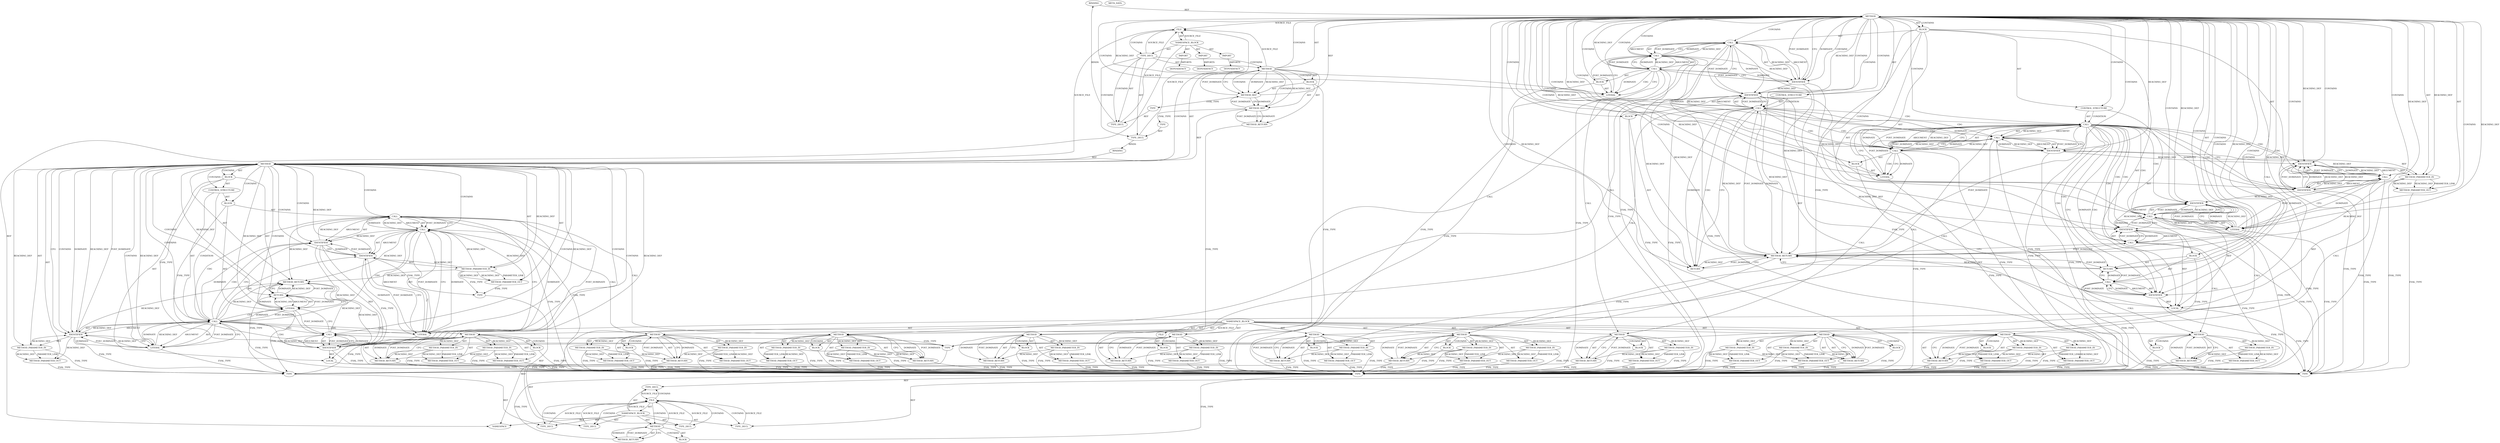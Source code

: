 digraph {
  "21474836480" [label="BINDING" METHOD_FULL_NAME="test" NAME="test" SIGNATURE="void(char*)"];
  "21474836481" [label="BINDING" METHOD_FULL_NAME="main" NAME="main" SIGNATURE="int(int,char**)"];
  "25769803776" [label="BLOCK" ARGUMENT_INDEX="-1" CODE="{
	char *buf;

	buf = malloc(MAXSIZE);
	if(!buf)
		return;
	if(strlen(str) >= MAXSIZE) {
		free(buf);
		return;					/* FIX */
	}
	strcpy(buf, str);
	printf(\"result: %s\\n\", buf);
	free(buf);
}" COLUMN_NUMBER="1" LINE_NUMBER="35" ORDER="2" TYPE_FULL_NAME="void"];
  "25769803777" [label="BLOCK" ARGUMENT_INDEX="1" CODE="<empty>" COLUMN_NUMBER="15" LINE_NUMBER="38" ORDER="1" TYPE_FULL_NAME="ANY"];
  "25769803778" [label="BLOCK" ARGUMENT_INDEX="-1" CODE="<empty>" COLUMN_NUMBER="3" LINE_NUMBER="40" ORDER="2" TYPE_FULL_NAME="ANY"];
  "25769803779" [label="BLOCK" ARGUMENT_INDEX="1" CODE="<empty>" COLUMN_NUMBER="20" LINE_NUMBER="41" ORDER="1" TYPE_FULL_NAME="ANY"];
  "25769803780" [label="BLOCK" ARGUMENT_INDEX="-1" CODE="{
		free(buf);
		return;					/* FIX */
	}" COLUMN_NUMBER="29" LINE_NUMBER="41" ORDER="2" TYPE_FULL_NAME="void"];
  "25769803781" [label="BLOCK" ARGUMENT_INDEX="-1" CODE="{
	char *userstr;

	if(argc > 1) {
		userstr = argv[1];
		test(userstr);
	}
	return 0;
}" COLUMN_NUMBER="1" LINE_NUMBER="52" ORDER="3" TYPE_FULL_NAME="void"];
  "25769803782" [label="BLOCK" ARGUMENT_INDEX="-1" CODE="{
		userstr = argv[1];
		test(userstr);
	}" COLUMN_NUMBER="15" LINE_NUMBER="55" ORDER="2" TYPE_FULL_NAME="void"];
  "25769803783" [label="BLOCK" ARGUMENT_INDEX="-1" CODE="<empty>" COLUMN_NUMBER="1" LINE_NUMBER="1" ORDER="1" TYPE_FULL_NAME="ANY"];
  "25769803784" [label="BLOCK" ARGUMENT_INDEX="-1" CODE="<empty>" ORDER="1" TYPE_FULL_NAME="ANY"];
  "25769803785" [label="BLOCK" ARGUMENT_INDEX="1" CODE="<empty>" ORDER="1" TYPE_FULL_NAME="ANY"];
  "25769803786" [label="BLOCK" ARGUMENT_INDEX="1" CODE="<empty>" ORDER="1" TYPE_FULL_NAME="ANY"];
  "25769803787" [label="BLOCK" ARGUMENT_INDEX="1" CODE="<empty>" ORDER="1" TYPE_FULL_NAME="ANY"];
  "25769803788" [label="BLOCK" ARGUMENT_INDEX="1" CODE="<empty>" ORDER="1" TYPE_FULL_NAME="ANY"];
  "25769803789" [label="BLOCK" ARGUMENT_INDEX="1" CODE="<empty>" ORDER="1" TYPE_FULL_NAME="ANY"];
  "25769803790" [label="BLOCK" ARGUMENT_INDEX="1" CODE="<empty>" ORDER="1" TYPE_FULL_NAME="ANY"];
  "25769803791" [label="BLOCK" ARGUMENT_INDEX="1" CODE="<empty>" ORDER="1" TYPE_FULL_NAME="ANY"];
  "25769803792" [label="BLOCK" ARGUMENT_INDEX="1" CODE="<empty>" ORDER="1" TYPE_FULL_NAME="ANY"];
  "25769803793" [label="BLOCK" ARGUMENT_INDEX="1" CODE="<empty>" ORDER="1" TYPE_FULL_NAME="ANY"];
  "25769803794" [label="BLOCK" ARGUMENT_INDEX="1" CODE="<empty>" ORDER="1" TYPE_FULL_NAME="ANY"];
  "25769803795" [label="BLOCK" ARGUMENT_INDEX="1" CODE="<empty>" ORDER="1" TYPE_FULL_NAME="ANY"];
  "30064771072" [label="CALL" ARGUMENT_INDEX="-1" CODE="buf = malloc(MAXSIZE)" COLUMN_NUMBER="2" DISPATCH_TYPE="STATIC_DISPATCH" LINE_NUMBER="38" METHOD_FULL_NAME="<operator>.assignment" NAME="<operator>.assignment" ORDER="2" SIGNATURE="" TYPE_FULL_NAME="ANY"];
  "30064771073" [label="CALL" ARGUMENT_INDEX="2" CODE="malloc(MAXSIZE)" COLUMN_NUMBER="8" DISPATCH_TYPE="STATIC_DISPATCH" LINE_NUMBER="38" METHOD_FULL_NAME="malloc" NAME="malloc" ORDER="2" SIGNATURE="" TYPE_FULL_NAME="ANY"];
  "30064771074" [label="CALL" ARGUMENT_INDEX="1" CODE="MAXSIZE" COLUMN_NUMBER="15" DISPATCH_TYPE="INLINED" LINE_NUMBER="38" METHOD_FULL_NAME="scpy7-good.c:32:32:MAXSIZE:0" NAME="MAXSIZE" ORDER="1" SIGNATURE="" TYPE_FULL_NAME="int"];
  "30064771075" [label="CALL" ARGUMENT_INDEX="-1" CODE="!buf" COLUMN_NUMBER="5" DISPATCH_TYPE="STATIC_DISPATCH" LINE_NUMBER="39" METHOD_FULL_NAME="<operator>.logicalNot" NAME="<operator>.logicalNot" ORDER="1" SIGNATURE="" TYPE_FULL_NAME="ANY"];
  "30064771076" [label="CALL" ARGUMENT_INDEX="-1" CODE="strlen(str) >= MAXSIZE" COLUMN_NUMBER="5" DISPATCH_TYPE="STATIC_DISPATCH" LINE_NUMBER="41" METHOD_FULL_NAME="<operator>.greaterEqualsThan" NAME="<operator>.greaterEqualsThan" ORDER="1" SIGNATURE="" TYPE_FULL_NAME="ANY"];
  "30064771077" [label="CALL" ARGUMENT_INDEX="1" CODE="strlen(str)" COLUMN_NUMBER="5" DISPATCH_TYPE="STATIC_DISPATCH" LINE_NUMBER="41" METHOD_FULL_NAME="strlen" NAME="strlen" ORDER="1" SIGNATURE="" TYPE_FULL_NAME="ANY"];
  "30064771078" [label="CALL" ARGUMENT_INDEX="2" CODE="MAXSIZE" COLUMN_NUMBER="20" DISPATCH_TYPE="INLINED" LINE_NUMBER="41" METHOD_FULL_NAME="scpy7-good.c:32:32:MAXSIZE:0" NAME="MAXSIZE" ORDER="2" SIGNATURE="" TYPE_FULL_NAME="int"];
  "30064771079" [label="CALL" ARGUMENT_INDEX="-1" CODE="free(buf)" COLUMN_NUMBER="3" DISPATCH_TYPE="STATIC_DISPATCH" LINE_NUMBER="42" METHOD_FULL_NAME="free" NAME="free" ORDER="1" SIGNATURE="" TYPE_FULL_NAME="ANY"];
  "30064771080" [label="CALL" ARGUMENT_INDEX="-1" CODE="strcpy(buf, str)" COLUMN_NUMBER="2" DISPATCH_TYPE="STATIC_DISPATCH" LINE_NUMBER="45" METHOD_FULL_NAME="strcpy" NAME="strcpy" ORDER="5" SIGNATURE="" TYPE_FULL_NAME="ANY"];
  "30064771081" [label="CALL" ARGUMENT_INDEX="-1" CODE="printf(\"result: %s\\n\", buf)" COLUMN_NUMBER="2" DISPATCH_TYPE="STATIC_DISPATCH" LINE_NUMBER="46" METHOD_FULL_NAME="printf" NAME="printf" ORDER="6" SIGNATURE="" TYPE_FULL_NAME="ANY"];
  "30064771082" [label="CALL" ARGUMENT_INDEX="-1" CODE="free(buf)" COLUMN_NUMBER="2" DISPATCH_TYPE="STATIC_DISPATCH" LINE_NUMBER="47" METHOD_FULL_NAME="free" NAME="free" ORDER="7" SIGNATURE="" TYPE_FULL_NAME="ANY"];
  "30064771083" [label="CALL" ARGUMENT_INDEX="-1" CODE="argc > 1" COLUMN_NUMBER="5" DISPATCH_TYPE="STATIC_DISPATCH" LINE_NUMBER="55" METHOD_FULL_NAME="<operator>.greaterThan" NAME="<operator>.greaterThan" ORDER="1" SIGNATURE="" TYPE_FULL_NAME="ANY"];
  "30064771084" [label="CALL" ARGUMENT_INDEX="-1" CODE="userstr = argv[1]" COLUMN_NUMBER="3" DISPATCH_TYPE="STATIC_DISPATCH" LINE_NUMBER="56" METHOD_FULL_NAME="<operator>.assignment" NAME="<operator>.assignment" ORDER="1" SIGNATURE="" TYPE_FULL_NAME="ANY"];
  "30064771085" [label="CALL" ARGUMENT_INDEX="2" CODE="argv[1]" COLUMN_NUMBER="13" DISPATCH_TYPE="STATIC_DISPATCH" LINE_NUMBER="56" METHOD_FULL_NAME="<operator>.indirectIndexAccess" NAME="<operator>.indirectIndexAccess" ORDER="2" SIGNATURE="" TYPE_FULL_NAME="ANY"];
  "30064771086" [label="CALL" ARGUMENT_INDEX="-1" CODE="test(userstr)" COLUMN_NUMBER="3" DISPATCH_TYPE="STATIC_DISPATCH" LINE_NUMBER="57" METHOD_FULL_NAME="test" NAME="test" ORDER="2" SIGNATURE="" TYPE_FULL_NAME="void"];
  "47244640256" [label="CONTROL_STRUCTURE" ARGUMENT_INDEX="1" CODE="if(!buf)
		return;" COLUMN_NUMBER="2" CONTROL_STRUCTURE_TYPE="IF" LINE_NUMBER="39" ORDER="3" PARSER_TYPE_NAME="CASTIfStatement"];
  "47244640257" [label="CONTROL_STRUCTURE" ARGUMENT_INDEX="1" CODE="if(strlen(str) >= MAXSIZE) {
		free(buf);
		return;					/* FIX */
	}" COLUMN_NUMBER="2" CONTROL_STRUCTURE_TYPE="IF" LINE_NUMBER="41" ORDER="4" PARSER_TYPE_NAME="CASTIfStatement"];
  "47244640258" [label="CONTROL_STRUCTURE" ARGUMENT_INDEX="1" CODE="if(argc > 1) {
		userstr = argv[1];
		test(userstr);
	}" COLUMN_NUMBER="2" CONTROL_STRUCTURE_TYPE="IF" LINE_NUMBER="55" ORDER="2" PARSER_TYPE_NAME="CASTIfStatement"];
  "51539607552" [label="DEPENDENCY" DEPENDENCY_GROUP_ID="stdio.h" NAME="stdio.h" VERSION="include"];
  "51539607553" [label="DEPENDENCY" DEPENDENCY_GROUP_ID="stdlib.h" NAME="stdlib.h" VERSION="include"];
  "51539607554" [label="DEPENDENCY" DEPENDENCY_GROUP_ID="string.h" NAME="string.h" VERSION="include"];
  "60129542144" [label="FILE" CODE="<empty>" CONTENT="<empty>" NAME="scpy7-good.c" ORDER="0"];
  "60129542145" [label="FILE" CODE="<empty>" CONTENT="<empty>" NAME="<includes>" ORDER="1"];
  "60129542146" [label="FILE" CODE="<empty>" CONTENT="<empty>" NAME="<unknown>" ORDER="0"];
  "68719476736" [label="IDENTIFIER" ARGUMENT_INDEX="1" CODE="buf" COLUMN_NUMBER="2" LINE_NUMBER="38" NAME="buf" ORDER="1" TYPE_FULL_NAME="char*"];
  "68719476737" [label="IDENTIFIER" ARGUMENT_INDEX="1" CODE="buf" COLUMN_NUMBER="6" LINE_NUMBER="39" NAME="buf" ORDER="1" TYPE_FULL_NAME="char*"];
  "68719476738" [label="IDENTIFIER" ARGUMENT_INDEX="1" CODE="str" COLUMN_NUMBER="12" LINE_NUMBER="41" NAME="str" ORDER="1" TYPE_FULL_NAME="char*"];
  "68719476739" [label="IDENTIFIER" ARGUMENT_INDEX="1" CODE="buf" COLUMN_NUMBER="8" LINE_NUMBER="42" NAME="buf" ORDER="1" TYPE_FULL_NAME="char*"];
  "68719476740" [label="IDENTIFIER" ARGUMENT_INDEX="1" CODE="buf" COLUMN_NUMBER="9" LINE_NUMBER="45" NAME="buf" ORDER="1" TYPE_FULL_NAME="char*"];
  "68719476741" [label="IDENTIFIER" ARGUMENT_INDEX="2" CODE="str" COLUMN_NUMBER="14" LINE_NUMBER="45" NAME="str" ORDER="2" TYPE_FULL_NAME="char*"];
  "68719476742" [label="IDENTIFIER" ARGUMENT_INDEX="2" CODE="buf" COLUMN_NUMBER="25" LINE_NUMBER="46" NAME="buf" ORDER="2" TYPE_FULL_NAME="char*"];
  "68719476743" [label="IDENTIFIER" ARGUMENT_INDEX="1" CODE="buf" COLUMN_NUMBER="7" LINE_NUMBER="47" NAME="buf" ORDER="1" TYPE_FULL_NAME="char*"];
  "68719476744" [label="IDENTIFIER" ARGUMENT_INDEX="1" CODE="argc" COLUMN_NUMBER="5" LINE_NUMBER="55" NAME="argc" ORDER="1" TYPE_FULL_NAME="int"];
  "68719476745" [label="IDENTIFIER" ARGUMENT_INDEX="1" CODE="userstr" COLUMN_NUMBER="3" LINE_NUMBER="56" NAME="userstr" ORDER="1" TYPE_FULL_NAME="char*"];
  "68719476746" [label="IDENTIFIER" ARGUMENT_INDEX="1" CODE="argv" COLUMN_NUMBER="13" LINE_NUMBER="56" NAME="argv" ORDER="1" TYPE_FULL_NAME="char**"];
  "68719476747" [label="IDENTIFIER" ARGUMENT_INDEX="1" CODE="userstr" COLUMN_NUMBER="8" LINE_NUMBER="57" NAME="userstr" ORDER="1" TYPE_FULL_NAME="char*"];
  "73014444032" [label="IMPORT" CODE="#include <stdio.h>" COLUMN_NUMBER="1" IMPORTED_AS="stdio.h" IMPORTED_ENTITY="stdio.h" LINE_NUMBER="28" ORDER="1"];
  "73014444033" [label="IMPORT" CODE="#include <stdlib.h>" COLUMN_NUMBER="1" IMPORTED_AS="stdlib.h" IMPORTED_ENTITY="stdlib.h" LINE_NUMBER="29" ORDER="2"];
  "73014444034" [label="IMPORT" CODE="#include <string.h>" COLUMN_NUMBER="1" IMPORTED_AS="string.h" IMPORTED_ENTITY="string.h" LINE_NUMBER="30" ORDER="3"];
  "90194313216" [label="LITERAL" ARGUMENT_INDEX="1" CODE="40" COLUMN_NUMBER="15" LINE_NUMBER="38" ORDER="1" TYPE_FULL_NAME="int"];
  "90194313217" [label="LITERAL" ARGUMENT_INDEX="1" CODE="40" COLUMN_NUMBER="20" LINE_NUMBER="41" ORDER="1" TYPE_FULL_NAME="int"];
  "90194313218" [label="LITERAL" ARGUMENT_INDEX="1" CODE="\"result: %s\\n\"" COLUMN_NUMBER="9" LINE_NUMBER="46" ORDER="1" TYPE_FULL_NAME="char*"];
  "90194313219" [label="LITERAL" ARGUMENT_INDEX="2" CODE="1" COLUMN_NUMBER="12" LINE_NUMBER="55" ORDER="2" TYPE_FULL_NAME="int"];
  "90194313220" [label="LITERAL" ARGUMENT_INDEX="2" CODE="1" COLUMN_NUMBER="18" LINE_NUMBER="56" ORDER="2" TYPE_FULL_NAME="int"];
  "90194313221" [label="LITERAL" ARGUMENT_INDEX="-1" CODE="0" COLUMN_NUMBER="9" LINE_NUMBER="59" ORDER="1" TYPE_FULL_NAME="int"];
  "94489280512" [label="LOCAL" CODE="char *buf" COLUMN_NUMBER="7" GENERIC_SIGNATURE="<empty>" LINE_NUMBER="36" NAME="buf" ORDER="1" TYPE_FULL_NAME="char*"];
  "94489280513" [label="LOCAL" CODE="char *userstr" COLUMN_NUMBER="7" GENERIC_SIGNATURE="<empty>" LINE_NUMBER="53" NAME="userstr" ORDER="1" TYPE_FULL_NAME="char*"];
  "107374182400" [label="META_DATA" LANGUAGE="NEWC" OVERLAYS="base;controlflow;typerel;callgraph;dataflowOss" ROOT="/tmp/tmp.nFt2yQKObD" VERSION="0.1"];
  "111669149696" [label="METHOD" AST_PARENT_FULL_NAME="scpy7-good.c:<global>" AST_PARENT_TYPE="TYPE_DECL" CODE="void
test(char *str)
{
	char *buf;

	buf = malloc(MAXSIZE);
	if(!buf)
		return;
	if(strlen(str) >= MAXSIZE) {
		free(buf);
		return;					/* FIX */
	}
	strcpy(buf, str);
	printf(\"result: %s\\n\", buf);
	free(buf);
}" COLUMN_NUMBER="1" COLUMN_NUMBER_END="14" FILENAME="scpy7-good.c" FULL_NAME="test" GENERIC_SIGNATURE="<empty>" IS_EXTERNAL="false" LINE_NUMBER="33" LINE_NUMBER_END="48" NAME="test" ORDER="1" SIGNATURE="void(char*)"];
  "111669149697" [label="METHOD" AST_PARENT_FULL_NAME="scpy7-good.c:<global>" AST_PARENT_TYPE="TYPE_DECL" CODE="<global>" COLUMN_NUMBER="1" COLUMN_NUMBER_END="14" FILENAME="scpy7-good.c" FULL_NAME="scpy7-good.c:<global>" GENERIC_SIGNATURE="<empty>" IS_EXTERNAL="false" LINE_NUMBER="1" LINE_NUMBER_END="60" NAME="<global>" ORDER="1" SIGNATURE=""];
  "111669149698" [label="METHOD" AST_PARENT_FULL_NAME="scpy7-good.c:<global>" AST_PARENT_TYPE="TYPE_DECL" CODE="int
main(int argc, char **argv)
{
	char *userstr;

	if(argc > 1) {
		userstr = argv[1];
		test(userstr);
	}
	return 0;
}" COLUMN_NUMBER="1" COLUMN_NUMBER_END="1" FILENAME="scpy7-good.c" FULL_NAME="main" GENERIC_SIGNATURE="<empty>" IS_EXTERNAL="false" LINE_NUMBER="50" LINE_NUMBER_END="60" NAME="main" ORDER="1" SIGNATURE="int(int,char**)"];
  "111669149699" [label="METHOD" AST_PARENT_FULL_NAME="<includes>:<global>" AST_PARENT_TYPE="NAMESPACE_BLOCK" CODE="<global>" FILENAME="<includes>" FULL_NAME="<includes>:<global>" GENERIC_SIGNATURE="<empty>" IS_EXTERNAL="false" LINE_NUMBER="1" NAME="<global>" ORDER="1" SIGNATURE=""];
  "111669149700" [label="METHOD" AST_PARENT_FULL_NAME="<global>" AST_PARENT_TYPE="NAMESPACE_BLOCK" CODE="<empty>" FILENAME="<empty>" FULL_NAME="<operator>.assignment" GENERIC_SIGNATURE="<empty>" IS_EXTERNAL="true" NAME="<operator>.assignment" ORDER="0" SIGNATURE=""];
  "111669149701" [label="METHOD" AST_PARENT_FULL_NAME="<global>" AST_PARENT_TYPE="NAMESPACE_BLOCK" CODE="<empty>" FILENAME="<empty>" FULL_NAME="malloc" GENERIC_SIGNATURE="<empty>" IS_EXTERNAL="true" NAME="malloc" ORDER="0" SIGNATURE=""];
  "111669149702" [label="METHOD" AST_PARENT_FULL_NAME="<global>" AST_PARENT_TYPE="NAMESPACE_BLOCK" CODE="<empty>" FILENAME="scpy7-good.c" FULL_NAME="scpy7-good.c:32:32:MAXSIZE:0" GENERIC_SIGNATURE="<empty>" IS_EXTERNAL="true" LINE_NUMBER="32" LINE_NUMBER_END="32" NAME="MAXSIZE" ORDER="0" SIGNATURE=""];
  "111669149703" [label="METHOD" AST_PARENT_FULL_NAME="<global>" AST_PARENT_TYPE="NAMESPACE_BLOCK" CODE="<empty>" FILENAME="<empty>" FULL_NAME="<operator>.logicalNot" GENERIC_SIGNATURE="<empty>" IS_EXTERNAL="true" NAME="<operator>.logicalNot" ORDER="0" SIGNATURE=""];
  "111669149704" [label="METHOD" AST_PARENT_FULL_NAME="<global>" AST_PARENT_TYPE="NAMESPACE_BLOCK" CODE="<empty>" FILENAME="<empty>" FULL_NAME="<operator>.greaterEqualsThan" GENERIC_SIGNATURE="<empty>" IS_EXTERNAL="true" NAME="<operator>.greaterEqualsThan" ORDER="0" SIGNATURE=""];
  "111669149705" [label="METHOD" AST_PARENT_FULL_NAME="<global>" AST_PARENT_TYPE="NAMESPACE_BLOCK" CODE="<empty>" FILENAME="<empty>" FULL_NAME="strlen" GENERIC_SIGNATURE="<empty>" IS_EXTERNAL="true" NAME="strlen" ORDER="0" SIGNATURE=""];
  "111669149706" [label="METHOD" AST_PARENT_FULL_NAME="<global>" AST_PARENT_TYPE="NAMESPACE_BLOCK" CODE="<empty>" FILENAME="<empty>" FULL_NAME="free" GENERIC_SIGNATURE="<empty>" IS_EXTERNAL="true" NAME="free" ORDER="0" SIGNATURE=""];
  "111669149707" [label="METHOD" AST_PARENT_FULL_NAME="<global>" AST_PARENT_TYPE="NAMESPACE_BLOCK" CODE="<empty>" FILENAME="<empty>" FULL_NAME="strcpy" GENERIC_SIGNATURE="<empty>" IS_EXTERNAL="true" NAME="strcpy" ORDER="0" SIGNATURE=""];
  "111669149708" [label="METHOD" AST_PARENT_FULL_NAME="<global>" AST_PARENT_TYPE="NAMESPACE_BLOCK" CODE="<empty>" FILENAME="<empty>" FULL_NAME="printf" GENERIC_SIGNATURE="<empty>" IS_EXTERNAL="true" NAME="printf" ORDER="0" SIGNATURE=""];
  "111669149709" [label="METHOD" AST_PARENT_FULL_NAME="<global>" AST_PARENT_TYPE="NAMESPACE_BLOCK" CODE="<empty>" FILENAME="<empty>" FULL_NAME="<operator>.greaterThan" GENERIC_SIGNATURE="<empty>" IS_EXTERNAL="true" NAME="<operator>.greaterThan" ORDER="0" SIGNATURE=""];
  "111669149710" [label="METHOD" AST_PARENT_FULL_NAME="<global>" AST_PARENT_TYPE="NAMESPACE_BLOCK" CODE="<empty>" FILENAME="<empty>" FULL_NAME="<operator>.indirectIndexAccess" GENERIC_SIGNATURE="<empty>" IS_EXTERNAL="true" NAME="<operator>.indirectIndexAccess" ORDER="0" SIGNATURE=""];
  "115964116992" [label="METHOD_PARAMETER_IN" CODE="char *str" COLUMN_NUMBER="6" EVALUATION_STRATEGY="BY_VALUE" INDEX="1" IS_VARIADIC="false" LINE_NUMBER="34" NAME="str" ORDER="1" TYPE_FULL_NAME="char*"];
  "115964116993" [label="METHOD_PARAMETER_IN" CODE="int argc" COLUMN_NUMBER="6" EVALUATION_STRATEGY="BY_VALUE" INDEX="1" IS_VARIADIC="false" LINE_NUMBER="51" NAME="argc" ORDER="1" TYPE_FULL_NAME="int"];
  "115964116994" [label="METHOD_PARAMETER_IN" CODE="char **argv" COLUMN_NUMBER="16" EVALUATION_STRATEGY="BY_VALUE" INDEX="2" IS_VARIADIC="false" LINE_NUMBER="51" NAME="argv" ORDER="2" TYPE_FULL_NAME="char**"];
  "115964116995" [label="METHOD_PARAMETER_IN" CODE="p1" EVALUATION_STRATEGY="BY_VALUE" INDEX="1" IS_VARIADIC="false" NAME="p1" ORDER="1" TYPE_FULL_NAME="ANY"];
  "115964116996" [label="METHOD_PARAMETER_IN" CODE="p2" EVALUATION_STRATEGY="BY_VALUE" INDEX="2" IS_VARIADIC="false" NAME="p2" ORDER="2" TYPE_FULL_NAME="ANY"];
  "115964116997" [label="METHOD_PARAMETER_IN" CODE="p1" EVALUATION_STRATEGY="BY_VALUE" INDEX="1" IS_VARIADIC="false" NAME="p1" ORDER="1" TYPE_FULL_NAME="ANY"];
  "115964116998" [label="METHOD_PARAMETER_IN" CODE="p0" EVALUATION_STRATEGY="BY_VALUE" INDEX="0" IS_VARIADIC="false" NAME="p0" ORDER="0" TYPE_FULL_NAME="ANY"];
  "115964116999" [label="METHOD_PARAMETER_IN" CODE="p1" EVALUATION_STRATEGY="BY_VALUE" INDEX="1" IS_VARIADIC="false" NAME="p1" ORDER="1" TYPE_FULL_NAME="ANY"];
  "115964117000" [label="METHOD_PARAMETER_IN" CODE="p1" EVALUATION_STRATEGY="BY_VALUE" INDEX="1" IS_VARIADIC="false" NAME="p1" ORDER="1" TYPE_FULL_NAME="ANY"];
  "115964117001" [label="METHOD_PARAMETER_IN" CODE="p2" EVALUATION_STRATEGY="BY_VALUE" INDEX="2" IS_VARIADIC="false" NAME="p2" ORDER="2" TYPE_FULL_NAME="ANY"];
  "115964117002" [label="METHOD_PARAMETER_IN" CODE="p1" EVALUATION_STRATEGY="BY_VALUE" INDEX="1" IS_VARIADIC="false" NAME="p1" ORDER="1" TYPE_FULL_NAME="ANY"];
  "115964117003" [label="METHOD_PARAMETER_IN" CODE="p1" EVALUATION_STRATEGY="BY_VALUE" INDEX="1" IS_VARIADIC="false" NAME="p1" ORDER="1" TYPE_FULL_NAME="ANY"];
  "115964117004" [label="METHOD_PARAMETER_IN" CODE="p1" EVALUATION_STRATEGY="BY_VALUE" INDEX="1" IS_VARIADIC="false" NAME="p1" ORDER="1" TYPE_FULL_NAME="ANY"];
  "115964117005" [label="METHOD_PARAMETER_IN" CODE="p2" EVALUATION_STRATEGY="BY_VALUE" INDEX="2" IS_VARIADIC="false" NAME="p2" ORDER="2" TYPE_FULL_NAME="ANY"];
  "115964117006" [label="METHOD_PARAMETER_IN" CODE="p1" EVALUATION_STRATEGY="BY_VALUE" INDEX="1" IS_VARIADIC="false" NAME="p1" ORDER="1" TYPE_FULL_NAME="ANY"];
  "115964117007" [label="METHOD_PARAMETER_IN" CODE="p2" EVALUATION_STRATEGY="BY_VALUE" INDEX="2" IS_VARIADIC="false" NAME="p2" ORDER="2" TYPE_FULL_NAME="ANY"];
  "115964117008" [label="METHOD_PARAMETER_IN" CODE="p1" EVALUATION_STRATEGY="BY_VALUE" INDEX="1" IS_VARIADIC="false" NAME="p1" ORDER="1" TYPE_FULL_NAME="ANY"];
  "115964117009" [label="METHOD_PARAMETER_IN" CODE="p2" EVALUATION_STRATEGY="BY_VALUE" INDEX="2" IS_VARIADIC="false" NAME="p2" ORDER="2" TYPE_FULL_NAME="ANY"];
  "115964117010" [label="METHOD_PARAMETER_IN" CODE="p1" EVALUATION_STRATEGY="BY_VALUE" INDEX="1" IS_VARIADIC="false" NAME="p1" ORDER="1" TYPE_FULL_NAME="ANY"];
  "115964117011" [label="METHOD_PARAMETER_IN" CODE="p2" EVALUATION_STRATEGY="BY_VALUE" INDEX="2" IS_VARIADIC="false" NAME="p2" ORDER="2" TYPE_FULL_NAME="ANY"];
  "120259084288" [label="METHOD_PARAMETER_OUT" CODE="char *str" COLUMN_NUMBER="6" EVALUATION_STRATEGY="BY_VALUE" INDEX="1" IS_VARIADIC="false" LINE_NUMBER="34" NAME="str" ORDER="1" TYPE_FULL_NAME="char*"];
  "120259084289" [label="METHOD_PARAMETER_OUT" CODE="int argc" COLUMN_NUMBER="6" EVALUATION_STRATEGY="BY_VALUE" INDEX="1" IS_VARIADIC="false" LINE_NUMBER="51" NAME="argc" ORDER="1" TYPE_FULL_NAME="int"];
  "120259084290" [label="METHOD_PARAMETER_OUT" CODE="char **argv" COLUMN_NUMBER="16" EVALUATION_STRATEGY="BY_VALUE" INDEX="2" IS_VARIADIC="false" LINE_NUMBER="51" NAME="argv" ORDER="2" TYPE_FULL_NAME="char**"];
  "120259084291" [label="METHOD_PARAMETER_OUT" CODE="p1" EVALUATION_STRATEGY="BY_VALUE" INDEX="1" IS_VARIADIC="false" NAME="p1" ORDER="1" TYPE_FULL_NAME="ANY"];
  "120259084292" [label="METHOD_PARAMETER_OUT" CODE="p2" EVALUATION_STRATEGY="BY_VALUE" INDEX="2" IS_VARIADIC="false" NAME="p2" ORDER="2" TYPE_FULL_NAME="ANY"];
  "120259084293" [label="METHOD_PARAMETER_OUT" CODE="p1" EVALUATION_STRATEGY="BY_VALUE" INDEX="1" IS_VARIADIC="false" NAME="p1" ORDER="1" TYPE_FULL_NAME="ANY"];
  "120259084294" [label="METHOD_PARAMETER_OUT" CODE="p0" EVALUATION_STRATEGY="BY_VALUE" INDEX="0" IS_VARIADIC="false" NAME="p0" ORDER="0" TYPE_FULL_NAME="ANY"];
  "120259084295" [label="METHOD_PARAMETER_OUT" CODE="p1" EVALUATION_STRATEGY="BY_VALUE" INDEX="1" IS_VARIADIC="false" NAME="p1" ORDER="1" TYPE_FULL_NAME="ANY"];
  "120259084296" [label="METHOD_PARAMETER_OUT" CODE="p1" EVALUATION_STRATEGY="BY_VALUE" INDEX="1" IS_VARIADIC="false" NAME="p1" ORDER="1" TYPE_FULL_NAME="ANY"];
  "120259084297" [label="METHOD_PARAMETER_OUT" CODE="p2" EVALUATION_STRATEGY="BY_VALUE" INDEX="2" IS_VARIADIC="false" NAME="p2" ORDER="2" TYPE_FULL_NAME="ANY"];
  "120259084298" [label="METHOD_PARAMETER_OUT" CODE="p1" EVALUATION_STRATEGY="BY_VALUE" INDEX="1" IS_VARIADIC="false" NAME="p1" ORDER="1" TYPE_FULL_NAME="ANY"];
  "120259084299" [label="METHOD_PARAMETER_OUT" CODE="p1" EVALUATION_STRATEGY="BY_VALUE" INDEX="1" IS_VARIADIC="false" NAME="p1" ORDER="1" TYPE_FULL_NAME="ANY"];
  "120259084300" [label="METHOD_PARAMETER_OUT" CODE="p1" EVALUATION_STRATEGY="BY_VALUE" INDEX="1" IS_VARIADIC="false" NAME="p1" ORDER="1" TYPE_FULL_NAME="ANY"];
  "120259084301" [label="METHOD_PARAMETER_OUT" CODE="p2" EVALUATION_STRATEGY="BY_VALUE" INDEX="2" IS_VARIADIC="false" NAME="p2" ORDER="2" TYPE_FULL_NAME="ANY"];
  "120259084302" [label="METHOD_PARAMETER_OUT" CODE="p1" EVALUATION_STRATEGY="BY_VALUE" INDEX="1" IS_VARIADIC="false" NAME="p1" ORDER="1" TYPE_FULL_NAME="ANY"];
  "120259084303" [label="METHOD_PARAMETER_OUT" CODE="p2" EVALUATION_STRATEGY="BY_VALUE" INDEX="2" IS_VARIADIC="false" NAME="p2" ORDER="2" TYPE_FULL_NAME="ANY"];
  "120259084304" [label="METHOD_PARAMETER_OUT" CODE="p1" EVALUATION_STRATEGY="BY_VALUE" INDEX="1" IS_VARIADIC="false" NAME="p1" ORDER="1" TYPE_FULL_NAME="ANY"];
  "120259084305" [label="METHOD_PARAMETER_OUT" CODE="p2" EVALUATION_STRATEGY="BY_VALUE" INDEX="2" IS_VARIADIC="false" NAME="p2" ORDER="2" TYPE_FULL_NAME="ANY"];
  "120259084306" [label="METHOD_PARAMETER_OUT" CODE="p1" EVALUATION_STRATEGY="BY_VALUE" INDEX="1" IS_VARIADIC="false" NAME="p1" ORDER="1" TYPE_FULL_NAME="ANY"];
  "120259084307" [label="METHOD_PARAMETER_OUT" CODE="p2" EVALUATION_STRATEGY="BY_VALUE" INDEX="2" IS_VARIADIC="false" NAME="p2" ORDER="2" TYPE_FULL_NAME="ANY"];
  "124554051584" [label="METHOD_REF" ARGUMENT_INDEX="1" CODE="test" COLUMN_NUMBER="1" LINE_NUMBER="33" METHOD_FULL_NAME="test" ORDER="1" TYPE_FULL_NAME="test"];
  "124554051585" [label="METHOD_REF" ARGUMENT_INDEX="2" CODE="main" COLUMN_NUMBER="1" LINE_NUMBER="50" METHOD_FULL_NAME="main" ORDER="2" TYPE_FULL_NAME="main"];
  "128849018880" [label="METHOD_RETURN" CODE="RET" COLUMN_NUMBER="1" EVALUATION_STRATEGY="BY_VALUE" LINE_NUMBER="33" ORDER="3" TYPE_FULL_NAME="void"];
  "128849018881" [label="METHOD_RETURN" CODE="RET" COLUMN_NUMBER="1" EVALUATION_STRATEGY="BY_VALUE" LINE_NUMBER="50" ORDER="4" TYPE_FULL_NAME="int"];
  "128849018882" [label="METHOD_RETURN" CODE="RET" COLUMN_NUMBER="1" EVALUATION_STRATEGY="BY_VALUE" LINE_NUMBER="1" ORDER="2" TYPE_FULL_NAME="ANY"];
  "128849018883" [label="METHOD_RETURN" CODE="RET" EVALUATION_STRATEGY="BY_VALUE" LINE_NUMBER="1" ORDER="2" TYPE_FULL_NAME="ANY"];
  "128849018884" [label="METHOD_RETURN" CODE="RET" EVALUATION_STRATEGY="BY_VALUE" ORDER="2" TYPE_FULL_NAME="ANY"];
  "128849018885" [label="METHOD_RETURN" CODE="RET" EVALUATION_STRATEGY="BY_VALUE" ORDER="2" TYPE_FULL_NAME="ANY"];
  "128849018886" [label="METHOD_RETURN" CODE="RET" EVALUATION_STRATEGY="BY_VALUE" ORDER="2" TYPE_FULL_NAME="ANY"];
  "128849018887" [label="METHOD_RETURN" CODE="RET" EVALUATION_STRATEGY="BY_VALUE" ORDER="2" TYPE_FULL_NAME="ANY"];
  "128849018888" [label="METHOD_RETURN" CODE="RET" EVALUATION_STRATEGY="BY_VALUE" ORDER="2" TYPE_FULL_NAME="ANY"];
  "128849018889" [label="METHOD_RETURN" CODE="RET" EVALUATION_STRATEGY="BY_VALUE" ORDER="2" TYPE_FULL_NAME="ANY"];
  "128849018890" [label="METHOD_RETURN" CODE="RET" EVALUATION_STRATEGY="BY_VALUE" ORDER="2" TYPE_FULL_NAME="ANY"];
  "128849018891" [label="METHOD_RETURN" CODE="RET" EVALUATION_STRATEGY="BY_VALUE" ORDER="2" TYPE_FULL_NAME="ANY"];
  "128849018892" [label="METHOD_RETURN" CODE="RET" EVALUATION_STRATEGY="BY_VALUE" ORDER="2" TYPE_FULL_NAME="ANY"];
  "128849018893" [label="METHOD_RETURN" CODE="RET" EVALUATION_STRATEGY="BY_VALUE" ORDER="2" TYPE_FULL_NAME="ANY"];
  "128849018894" [label="METHOD_RETURN" CODE="RET" EVALUATION_STRATEGY="BY_VALUE" ORDER="2" TYPE_FULL_NAME="ANY"];
  "137438953472" [label="NAMESPACE" CODE="<empty>" NAME="<global>" ORDER="-1"];
  "141733920768" [label="NAMESPACE_BLOCK" CODE="<empty>" FILENAME="<unknown>" FULL_NAME="<global>" NAME="<global>" ORDER="1"];
  "141733920769" [label="NAMESPACE_BLOCK" CODE="<empty>" FILENAME="scpy7-good.c" FULL_NAME="scpy7-good.c:<global>" NAME="<global>" ORDER="1"];
  "141733920770" [label="NAMESPACE_BLOCK" CODE="<empty>" FILENAME="<includes>" FULL_NAME="<includes>:<global>" NAME="<global>" ORDER="1"];
  "146028888064" [label="RETURN" ARGUMENT_INDEX="1" CODE="return;" COLUMN_NUMBER="3" LINE_NUMBER="40" ORDER="1"];
  "146028888065" [label="RETURN" ARGUMENT_INDEX="-1" CODE="return;" COLUMN_NUMBER="3" LINE_NUMBER="43" ORDER="2"];
  "146028888066" [label="RETURN" ARGUMENT_INDEX="-1" CODE="return 0;" COLUMN_NUMBER="2" LINE_NUMBER="59" ORDER="3"];
  "163208757248" [label="TYPE" FULL_NAME="ANY" NAME="ANY" TYPE_DECL_FULL_NAME="ANY"];
  "163208757249" [label="TYPE" FULL_NAME="char*" NAME="char*" TYPE_DECL_FULL_NAME="char*"];
  "163208757250" [label="TYPE" FULL_NAME="char**" NAME="char**" TYPE_DECL_FULL_NAME="char**"];
  "163208757251" [label="TYPE" FULL_NAME="int" NAME="int" TYPE_DECL_FULL_NAME="int"];
  "163208757252" [label="TYPE" FULL_NAME="main" NAME="main" TYPE_DECL_FULL_NAME="main"];
  "163208757253" [label="TYPE" FULL_NAME="test" NAME="test" TYPE_DECL_FULL_NAME="test"];
  "163208757254" [label="TYPE" FULL_NAME="void" NAME="void" TYPE_DECL_FULL_NAME="void"];
  "171798691840" [label="TYPE_DECL" AST_PARENT_FULL_NAME="scpy7-good.c:<global>" AST_PARENT_TYPE="TYPE_DECL" CODE="test" COLUMN_NUMBER="1" FILENAME="scpy7-good.c" FULL_NAME="test" GENERIC_SIGNATURE="<empty>" IS_EXTERNAL="false" LINE_NUMBER="33" NAME="test" ORDER="1"];
  "171798691841" [label="TYPE_DECL" AST_PARENT_FULL_NAME="scpy7-good.c:<global>" AST_PARENT_TYPE="TYPE_DECL" CODE="main" COLUMN_NUMBER="1" FILENAME="scpy7-good.c" FULL_NAME="main" GENERIC_SIGNATURE="<empty>" IS_EXTERNAL="false" LINE_NUMBER="50" NAME="main" ORDER="1"];
  "171798691842" [label="TYPE_DECL" AST_PARENT_FULL_NAME="scpy7-good.c:<global>" AST_PARENT_TYPE="NAMESPACE_BLOCK" CODE="<global>" COLUMN_NUMBER="1" FILENAME="scpy7-good.c" FULL_NAME="scpy7-good.c:<global>" GENERIC_SIGNATURE="<empty>" IS_EXTERNAL="false" LINE_NUMBER="1" NAME="<global>" ORDER="4"];
  "171798691843" [label="TYPE_DECL" AST_PARENT_FULL_NAME="<includes>:<global>" AST_PARENT_TYPE="NAMESPACE_BLOCK" CODE="ANY" FILENAME="<includes>" FULL_NAME="ANY" GENERIC_SIGNATURE="<empty>" IS_EXTERNAL="true" NAME="ANY" ORDER="-1"];
  "171798691844" [label="TYPE_DECL" AST_PARENT_FULL_NAME="<includes>:<global>" AST_PARENT_TYPE="NAMESPACE_BLOCK" CODE="char*" FILENAME="<includes>" FULL_NAME="char*" GENERIC_SIGNATURE="<empty>" IS_EXTERNAL="true" NAME="char*" ORDER="-1"];
  "171798691845" [label="TYPE_DECL" AST_PARENT_FULL_NAME="<includes>:<global>" AST_PARENT_TYPE="NAMESPACE_BLOCK" CODE="char**" FILENAME="<includes>" FULL_NAME="char**" GENERIC_SIGNATURE="<empty>" IS_EXTERNAL="true" NAME="char**" ORDER="-1"];
  "171798691846" [label="TYPE_DECL" AST_PARENT_FULL_NAME="<includes>:<global>" AST_PARENT_TYPE="NAMESPACE_BLOCK" CODE="int" FILENAME="<includes>" FULL_NAME="int" GENERIC_SIGNATURE="<empty>" IS_EXTERNAL="true" NAME="int" ORDER="-1"];
  "171798691847" [label="TYPE_DECL" AST_PARENT_FULL_NAME="<includes>:<global>" AST_PARENT_TYPE="NAMESPACE_BLOCK" CODE="void" FILENAME="<includes>" FULL_NAME="void" GENERIC_SIGNATURE="<empty>" IS_EXTERNAL="true" NAME="void" ORDER="-1"];
  "21474836480" -> "111669149696" [label="REF" ];
  "21474836481" -> "111669149698" [label="REF" ];
  "25769803776" -> "94489280512" [label="AST" ];
  "25769803776" -> "30064771072" [label="AST" ];
  "25769803776" -> "47244640256" [label="AST" ];
  "25769803776" -> "47244640257" [label="AST" ];
  "25769803776" -> "30064771080" [label="AST" ];
  "25769803776" -> "30064771081" [label="AST" ];
  "25769803776" -> "30064771082" [label="AST" ];
  "25769803776" -> "163208757254" [label="EVAL_TYPE" ];
  "25769803777" -> "90194313216" [label="AST" ];
  "25769803777" -> "163208757248" [label="EVAL_TYPE" ];
  "25769803778" -> "146028888064" [label="AST" ];
  "25769803778" -> "163208757248" [label="EVAL_TYPE" ];
  "25769803779" -> "90194313217" [label="AST" ];
  "25769803779" -> "163208757248" [label="EVAL_TYPE" ];
  "25769803780" -> "30064771079" [label="AST" ];
  "25769803780" -> "146028888065" [label="AST" ];
  "25769803780" -> "163208757254" [label="EVAL_TYPE" ];
  "25769803781" -> "94489280513" [label="AST" ];
  "25769803781" -> "47244640258" [label="AST" ];
  "25769803781" -> "146028888066" [label="AST" ];
  "25769803781" -> "163208757254" [label="EVAL_TYPE" ];
  "25769803782" -> "30064771084" [label="AST" ];
  "25769803782" -> "30064771086" [label="AST" ];
  "25769803782" -> "163208757254" [label="EVAL_TYPE" ];
  "25769803783" -> "124554051584" [label="AST" ];
  "25769803783" -> "124554051585" [label="AST" ];
  "25769803783" -> "163208757248" [label="EVAL_TYPE" ];
  "25769803784" -> "163208757248" [label="EVAL_TYPE" ];
  "25769803785" -> "163208757248" [label="EVAL_TYPE" ];
  "25769803786" -> "163208757248" [label="EVAL_TYPE" ];
  "25769803787" -> "163208757248" [label="EVAL_TYPE" ];
  "25769803788" -> "163208757248" [label="EVAL_TYPE" ];
  "25769803789" -> "163208757248" [label="EVAL_TYPE" ];
  "25769803790" -> "163208757248" [label="EVAL_TYPE" ];
  "25769803791" -> "163208757248" [label="EVAL_TYPE" ];
  "25769803792" -> "163208757248" [label="EVAL_TYPE" ];
  "25769803793" -> "163208757248" [label="EVAL_TYPE" ];
  "25769803794" -> "163208757248" [label="EVAL_TYPE" ];
  "25769803795" -> "163208757248" [label="EVAL_TYPE" ];
  "30064771072" -> "68719476736" [label="ARGUMENT" ];
  "30064771072" -> "30064771073" [label="ARGUMENT" ];
  "30064771072" -> "68719476736" [label="AST" ];
  "30064771072" -> "30064771073" [label="AST" ];
  "30064771072" -> "111669149700" [label="CALL" ];
  "30064771072" -> "68719476737" [label="CFG" ];
  "30064771072" -> "68719476737" [label="DOMINATE" ];
  "30064771072" -> "163208757248" [label="EVAL_TYPE" ];
  "30064771072" -> "30064771073" [label="POST_DOMINATE" ];
  "30064771072" -> "128849018880" [label="REACHING_DEF" property="buf = malloc(MAXSIZE)"];
  "30064771073" -> "30064771074" [label="ARGUMENT" ];
  "30064771073" -> "30064771074" [label="AST" ];
  "30064771073" -> "111669149701" [label="CALL" ];
  "30064771073" -> "30064771072" [label="CFG" ];
  "30064771073" -> "30064771072" [label="DOMINATE" ];
  "30064771073" -> "163208757248" [label="EVAL_TYPE" ];
  "30064771073" -> "30064771074" [label="POST_DOMINATE" ];
  "30064771073" -> "90194313216" [label="POST_DOMINATE" ];
  "30064771073" -> "68719476736" [label="REACHING_DEF" property="malloc(MAXSIZE)"];
  "30064771073" -> "30064771072" [label="REACHING_DEF" property="malloc(MAXSIZE)"];
  "30064771073" -> "128849018880" [label="REACHING_DEF" property="malloc(MAXSIZE)"];
  "30064771074" -> "25769803777" [label="AST" ];
  "30064771074" -> "111669149702" [label="CALL" ];
  "30064771074" -> "90194313216" [label="CDG" ];
  "30064771074" -> "90194313216" [label="CFG" ];
  "30064771074" -> "30064771073" [label="CFG" ];
  "30064771074" -> "30064771073" [label="DOMINATE" ];
  "30064771074" -> "90194313216" [label="DOMINATE" ];
  "30064771074" -> "163208757251" [label="EVAL_TYPE" ];
  "30064771074" -> "68719476736" [label="POST_DOMINATE" ];
  "30064771074" -> "30064771073" [label="REACHING_DEF" property="MAXSIZE"];
  "30064771074" -> "128849018880" [label="REACHING_DEF" property="MAXSIZE"];
  "30064771075" -> "68719476737" [label="ARGUMENT" ];
  "30064771075" -> "68719476737" [label="AST" ];
  "30064771075" -> "111669149703" [label="CALL" ];
  "30064771075" -> "30064771078" [label="CDG" ];
  "30064771075" -> "30064771077" [label="CDG" ];
  "30064771075" -> "146028888064" [label="CDG" ];
  "30064771075" -> "30064771076" [label="CDG" ];
  "30064771075" -> "68719476738" [label="CDG" ];
  "30064771075" -> "146028888064" [label="CFG" ];
  "30064771075" -> "68719476738" [label="CFG" ];
  "30064771075" -> "128849018880" [label="DOMINATE" ];
  "30064771075" -> "146028888064" [label="DOMINATE" ];
  "30064771075" -> "68719476738" [label="DOMINATE" ];
  "30064771075" -> "163208757248" [label="EVAL_TYPE" ];
  "30064771075" -> "68719476737" [label="POST_DOMINATE" ];
  "30064771075" -> "128849018880" [label="REACHING_DEF" property="!buf"];
  "30064771076" -> "30064771077" [label="ARGUMENT" ];
  "30064771076" -> "30064771078" [label="ARGUMENT" ];
  "30064771076" -> "30064771077" [label="AST" ];
  "30064771076" -> "30064771078" [label="AST" ];
  "30064771076" -> "111669149704" [label="CALL" ];
  "30064771076" -> "30064771082" [label="CDG" ];
  "30064771076" -> "30064771081" [label="CDG" ];
  "30064771076" -> "30064771080" [label="CDG" ];
  "30064771076" -> "30064771079" [label="CDG" ];
  "30064771076" -> "146028888065" [label="CDG" ];
  "30064771076" -> "68719476740" [label="CDG" ];
  "30064771076" -> "68719476739" [label="CDG" ];
  "30064771076" -> "68719476743" [label="CDG" ];
  "30064771076" -> "68719476742" [label="CDG" ];
  "30064771076" -> "68719476741" [label="CDG" ];
  "30064771076" -> "90194313218" [label="CDG" ];
  "30064771076" -> "68719476739" [label="CFG" ];
  "30064771076" -> "68719476740" [label="CFG" ];
  "30064771076" -> "68719476739" [label="DOMINATE" ];
  "30064771076" -> "68719476740" [label="DOMINATE" ];
  "30064771076" -> "163208757248" [label="EVAL_TYPE" ];
  "30064771076" -> "30064771078" [label="POST_DOMINATE" ];
  "30064771076" -> "90194313217" [label="POST_DOMINATE" ];
  "30064771077" -> "68719476738" [label="ARGUMENT" ];
  "30064771077" -> "68719476738" [label="AST" ];
  "30064771077" -> "111669149705" [label="CALL" ];
  "30064771077" -> "30064771078" [label="CFG" ];
  "30064771077" -> "30064771078" [label="DOMINATE" ];
  "30064771077" -> "163208757248" [label="EVAL_TYPE" ];
  "30064771077" -> "68719476738" [label="POST_DOMINATE" ];
  "30064771077" -> "30064771078" [label="REACHING_DEF" property="strlen(str)"];
  "30064771077" -> "30064771076" [label="REACHING_DEF" property="strlen(str)"];
  "30064771078" -> "25769803779" [label="AST" ];
  "30064771078" -> "111669149702" [label="CALL" ];
  "30064771078" -> "90194313217" [label="CDG" ];
  "30064771078" -> "90194313217" [label="CFG" ];
  "30064771078" -> "30064771076" [label="CFG" ];
  "30064771078" -> "30064771076" [label="DOMINATE" ];
  "30064771078" -> "90194313217" [label="DOMINATE" ];
  "30064771078" -> "163208757251" [label="EVAL_TYPE" ];
  "30064771078" -> "30064771077" [label="POST_DOMINATE" ];
  "30064771078" -> "30064771077" [label="REACHING_DEF" property="MAXSIZE"];
  "30064771078" -> "30064771076" [label="REACHING_DEF" property="MAXSIZE"];
  "30064771079" -> "68719476739" [label="ARGUMENT" ];
  "30064771079" -> "68719476739" [label="AST" ];
  "30064771079" -> "111669149706" [label="CALL" ];
  "30064771079" -> "146028888065" [label="CFG" ];
  "30064771079" -> "146028888065" [label="DOMINATE" ];
  "30064771079" -> "163208757248" [label="EVAL_TYPE" ];
  "30064771079" -> "68719476739" [label="POST_DOMINATE" ];
  "30064771080" -> "68719476740" [label="ARGUMENT" ];
  "30064771080" -> "68719476741" [label="ARGUMENT" ];
  "30064771080" -> "68719476740" [label="AST" ];
  "30064771080" -> "68719476741" [label="AST" ];
  "30064771080" -> "111669149707" [label="CALL" ];
  "30064771080" -> "90194313218" [label="CFG" ];
  "30064771080" -> "90194313218" [label="DOMINATE" ];
  "30064771080" -> "163208757248" [label="EVAL_TYPE" ];
  "30064771080" -> "68719476741" [label="POST_DOMINATE" ];
  "30064771081" -> "90194313218" [label="ARGUMENT" ];
  "30064771081" -> "68719476742" [label="ARGUMENT" ];
  "30064771081" -> "90194313218" [label="AST" ];
  "30064771081" -> "68719476742" [label="AST" ];
  "30064771081" -> "111669149708" [label="CALL" ];
  "30064771081" -> "68719476743" [label="CFG" ];
  "30064771081" -> "68719476743" [label="DOMINATE" ];
  "30064771081" -> "163208757248" [label="EVAL_TYPE" ];
  "30064771081" -> "68719476742" [label="POST_DOMINATE" ];
  "30064771082" -> "68719476743" [label="ARGUMENT" ];
  "30064771082" -> "68719476743" [label="AST" ];
  "30064771082" -> "111669149706" [label="CALL" ];
  "30064771082" -> "128849018880" [label="CFG" ];
  "30064771082" -> "163208757248" [label="EVAL_TYPE" ];
  "30064771082" -> "68719476743" [label="POST_DOMINATE" ];
  "30064771083" -> "68719476744" [label="ARGUMENT" ];
  "30064771083" -> "90194313219" [label="ARGUMENT" ];
  "30064771083" -> "68719476744" [label="AST" ];
  "30064771083" -> "90194313219" [label="AST" ];
  "30064771083" -> "111669149709" [label="CALL" ];
  "30064771083" -> "30064771086" [label="CDG" ];
  "30064771083" -> "30064771085" [label="CDG" ];
  "30064771083" -> "30064771084" [label="CDG" ];
  "30064771083" -> "68719476747" [label="CDG" ];
  "30064771083" -> "68719476746" [label="CDG" ];
  "30064771083" -> "68719476745" [label="CDG" ];
  "30064771083" -> "90194313220" [label="CDG" ];
  "30064771083" -> "68719476745" [label="CFG" ];
  "30064771083" -> "90194313221" [label="CFG" ];
  "30064771083" -> "90194313221" [label="DOMINATE" ];
  "30064771083" -> "68719476745" [label="DOMINATE" ];
  "30064771083" -> "163208757248" [label="EVAL_TYPE" ];
  "30064771083" -> "90194313219" [label="POST_DOMINATE" ];
  "30064771083" -> "128849018881" [label="REACHING_DEF" property="argc > 1"];
  "30064771084" -> "68719476745" [label="ARGUMENT" ];
  "30064771084" -> "30064771085" [label="ARGUMENT" ];
  "30064771084" -> "68719476745" [label="AST" ];
  "30064771084" -> "30064771085" [label="AST" ];
  "30064771084" -> "111669149700" [label="CALL" ];
  "30064771084" -> "68719476747" [label="CFG" ];
  "30064771084" -> "68719476747" [label="DOMINATE" ];
  "30064771084" -> "163208757248" [label="EVAL_TYPE" ];
  "30064771084" -> "30064771085" [label="POST_DOMINATE" ];
  "30064771084" -> "128849018881" [label="REACHING_DEF" property="userstr = argv[1]"];
  "30064771085" -> "68719476746" [label="ARGUMENT" ];
  "30064771085" -> "90194313220" [label="ARGUMENT" ];
  "30064771085" -> "68719476746" [label="AST" ];
  "30064771085" -> "90194313220" [label="AST" ];
  "30064771085" -> "111669149710" [label="CALL" ];
  "30064771085" -> "30064771084" [label="CFG" ];
  "30064771085" -> "30064771084" [label="DOMINATE" ];
  "30064771085" -> "163208757248" [label="EVAL_TYPE" ];
  "30064771085" -> "90194313220" [label="POST_DOMINATE" ];
  "30064771085" -> "120259084290" [label="REACHING_DEF" property="argv[1]"];
  "30064771085" -> "68719476745" [label="REACHING_DEF" property="argv[1]"];
  "30064771085" -> "30064771084" [label="REACHING_DEF" property="argv[1]"];
  "30064771085" -> "128849018881" [label="REACHING_DEF" property="argv[1]"];
  "30064771086" -> "68719476747" [label="ARGUMENT" ];
  "30064771086" -> "68719476747" [label="AST" ];
  "30064771086" -> "111669149696" [label="CALL" ];
  "30064771086" -> "90194313221" [label="CFG" ];
  "30064771086" -> "163208757254" [label="EVAL_TYPE" ];
  "30064771086" -> "68719476747" [label="POST_DOMINATE" ];
  "30064771086" -> "128849018881" [label="REACHING_DEF" property="test(userstr)"];
  "47244640256" -> "30064771075" [label="AST" ];
  "47244640256" -> "25769803778" [label="AST" ];
  "47244640256" -> "30064771075" [label="CONDITION" ];
  "47244640257" -> "30064771076" [label="AST" ];
  "47244640257" -> "25769803780" [label="AST" ];
  "47244640257" -> "30064771076" [label="CONDITION" ];
  "47244640258" -> "30064771083" [label="AST" ];
  "47244640258" -> "25769803782" [label="AST" ];
  "47244640258" -> "30064771083" [label="CONDITION" ];
  "60129542144" -> "141733920769" [label="AST" ];
  "60129542144" -> "171798691842" [label="CONTAINS" ];
  "60129542145" -> "141733920770" [label="AST" ];
  "60129542145" -> "111669149699" [label="CONTAINS" ];
  "60129542145" -> "171798691843" [label="CONTAINS" ];
  "60129542145" -> "171798691844" [label="CONTAINS" ];
  "60129542145" -> "171798691845" [label="CONTAINS" ];
  "60129542145" -> "171798691846" [label="CONTAINS" ];
  "60129542145" -> "171798691847" [label="CONTAINS" ];
  "68719476736" -> "30064771074" [label="CFG" ];
  "68719476736" -> "30064771074" [label="DOMINATE" ];
  "68719476736" -> "163208757249" [label="EVAL_TYPE" ];
  "68719476736" -> "111669149696" [label="POST_DOMINATE" ];
  "68719476736" -> "68719476737" [label="REACHING_DEF" property="buf"];
  "68719476736" -> "30064771072" [label="REACHING_DEF" property="buf"];
  "68719476736" -> "94489280512" [label="REF" ];
  "68719476737" -> "30064771075" [label="CFG" ];
  "68719476737" -> "30064771075" [label="DOMINATE" ];
  "68719476737" -> "163208757249" [label="EVAL_TYPE" ];
  "68719476737" -> "30064771072" [label="POST_DOMINATE" ];
  "68719476737" -> "68719476740" [label="REACHING_DEF" property="buf"];
  "68719476737" -> "68719476739" [label="REACHING_DEF" property="buf"];
  "68719476737" -> "30064771075" [label="REACHING_DEF" property="buf"];
  "68719476737" -> "128849018880" [label="REACHING_DEF" property="buf"];
  "68719476737" -> "94489280512" [label="REF" ];
  "68719476738" -> "30064771077" [label="CFG" ];
  "68719476738" -> "30064771077" [label="DOMINATE" ];
  "68719476738" -> "163208757249" [label="EVAL_TYPE" ];
  "68719476738" -> "68719476741" [label="REACHING_DEF" property="str"];
  "68719476738" -> "30064771077" [label="REACHING_DEF" property="str"];
  "68719476738" -> "115964116992" [label="REF" ];
  "68719476739" -> "30064771079" [label="CFG" ];
  "68719476739" -> "30064771079" [label="DOMINATE" ];
  "68719476739" -> "163208757249" [label="EVAL_TYPE" ];
  "68719476739" -> "94489280512" [label="REF" ];
  "68719476740" -> "68719476741" [label="CFG" ];
  "68719476740" -> "68719476741" [label="DOMINATE" ];
  "68719476740" -> "163208757249" [label="EVAL_TYPE" ];
  "68719476740" -> "68719476741" [label="REACHING_DEF" property="buf"];
  "68719476740" -> "30064771080" [label="REACHING_DEF" property="buf"];
  "68719476740" -> "68719476742" [label="REACHING_DEF" property="buf"];
  "68719476740" -> "94489280512" [label="REF" ];
  "68719476741" -> "30064771080" [label="CFG" ];
  "68719476741" -> "30064771080" [label="DOMINATE" ];
  "68719476741" -> "163208757249" [label="EVAL_TYPE" ];
  "68719476741" -> "68719476740" [label="POST_DOMINATE" ];
  "68719476741" -> "68719476740" [label="REACHING_DEF" property="str"];
  "68719476741" -> "30064771080" [label="REACHING_DEF" property="str"];
  "68719476741" -> "115964116992" [label="REF" ];
  "68719476742" -> "30064771081" [label="CFG" ];
  "68719476742" -> "30064771081" [label="DOMINATE" ];
  "68719476742" -> "163208757249" [label="EVAL_TYPE" ];
  "68719476742" -> "90194313218" [label="POST_DOMINATE" ];
  "68719476742" -> "30064771081" [label="REACHING_DEF" property="buf"];
  "68719476742" -> "68719476743" [label="REACHING_DEF" property="buf"];
  "68719476742" -> "94489280512" [label="REF" ];
  "68719476743" -> "30064771082" [label="CFG" ];
  "68719476743" -> "30064771082" [label="DOMINATE" ];
  "68719476743" -> "163208757249" [label="EVAL_TYPE" ];
  "68719476743" -> "30064771081" [label="POST_DOMINATE" ];
  "68719476743" -> "94489280512" [label="REF" ];
  "68719476744" -> "90194313219" [label="CFG" ];
  "68719476744" -> "90194313219" [label="DOMINATE" ];
  "68719476744" -> "163208757251" [label="EVAL_TYPE" ];
  "68719476744" -> "111669149698" [label="POST_DOMINATE" ];
  "68719476744" -> "30064771083" [label="REACHING_DEF" property="argc"];
  "68719476744" -> "120259084289" [label="REACHING_DEF" property="argc"];
  "68719476744" -> "128849018881" [label="REACHING_DEF" property="argc"];
  "68719476744" -> "115964116993" [label="REF" ];
  "68719476745" -> "68719476746" [label="CFG" ];
  "68719476745" -> "68719476746" [label="DOMINATE" ];
  "68719476745" -> "163208757249" [label="EVAL_TYPE" ];
  "68719476745" -> "30064771084" [label="REACHING_DEF" property="userstr"];
  "68719476745" -> "68719476747" [label="REACHING_DEF" property="userstr"];
  "68719476745" -> "94489280513" [label="REF" ];
  "68719476746" -> "90194313220" [label="CFG" ];
  "68719476746" -> "90194313220" [label="DOMINATE" ];
  "68719476746" -> "163208757250" [label="EVAL_TYPE" ];
  "68719476746" -> "68719476745" [label="POST_DOMINATE" ];
  "68719476746" -> "115964116994" [label="REF" ];
  "68719476747" -> "30064771086" [label="CFG" ];
  "68719476747" -> "30064771086" [label="DOMINATE" ];
  "68719476747" -> "163208757249" [label="EVAL_TYPE" ];
  "68719476747" -> "30064771084" [label="POST_DOMINATE" ];
  "68719476747" -> "30064771086" [label="REACHING_DEF" property="userstr"];
  "68719476747" -> "128849018881" [label="REACHING_DEF" property="userstr"];
  "68719476747" -> "94489280513" [label="REF" ];
  "73014444032" -> "51539607552" [label="IMPORTS" ];
  "73014444033" -> "51539607553" [label="IMPORTS" ];
  "73014444034" -> "51539607554" [label="IMPORTS" ];
  "90194313216" -> "30064771073" [label="CFG" ];
  "90194313216" -> "163208757251" [label="EVAL_TYPE" ];
  "90194313217" -> "30064771076" [label="CFG" ];
  "90194313217" -> "163208757251" [label="EVAL_TYPE" ];
  "90194313218" -> "68719476742" [label="CFG" ];
  "90194313218" -> "68719476742" [label="DOMINATE" ];
  "90194313218" -> "163208757249" [label="EVAL_TYPE" ];
  "90194313218" -> "30064771080" [label="POST_DOMINATE" ];
  "90194313218" -> "68719476742" [label="REACHING_DEF" property="\"result: %s\\n\""];
  "90194313218" -> "30064771081" [label="REACHING_DEF" property="\"result: %s\\n\""];
  "90194313219" -> "30064771083" [label="CFG" ];
  "90194313219" -> "30064771083" [label="DOMINATE" ];
  "90194313219" -> "163208757251" [label="EVAL_TYPE" ];
  "90194313219" -> "68719476744" [label="POST_DOMINATE" ];
  "90194313219" -> "68719476744" [label="REACHING_DEF" property="1"];
  "90194313219" -> "30064771083" [label="REACHING_DEF" property="1"];
  "90194313220" -> "30064771085" [label="CFG" ];
  "90194313220" -> "30064771085" [label="DOMINATE" ];
  "90194313220" -> "163208757251" [label="EVAL_TYPE" ];
  "90194313220" -> "68719476746" [label="POST_DOMINATE" ];
  "90194313221" -> "146028888066" [label="CFG" ];
  "90194313221" -> "146028888066" [label="DOMINATE" ];
  "90194313221" -> "163208757251" [label="EVAL_TYPE" ];
  "90194313221" -> "30064771083" [label="POST_DOMINATE" ];
  "90194313221" -> "30064771086" [label="POST_DOMINATE" ];
  "90194313221" -> "146028888066" [label="REACHING_DEF" property="0"];
  "94489280512" -> "163208757249" [label="EVAL_TYPE" ];
  "94489280513" -> "163208757249" [label="EVAL_TYPE" ];
  "111669149696" -> "115964116992" [label="AST" ];
  "111669149696" -> "25769803776" [label="AST" ];
  "111669149696" -> "128849018880" [label="AST" ];
  "111669149696" -> "120259084288" [label="AST" ];
  "111669149696" -> "68719476736" [label="CFG" ];
  "111669149696" -> "25769803776" [label="CONTAINS" ];
  "111669149696" -> "30064771072" [label="CONTAINS" ];
  "111669149696" -> "47244640256" [label="CONTAINS" ];
  "111669149696" -> "47244640257" [label="CONTAINS" ];
  "111669149696" -> "30064771080" [label="CONTAINS" ];
  "111669149696" -> "30064771081" [label="CONTAINS" ];
  "111669149696" -> "30064771082" [label="CONTAINS" ];
  "111669149696" -> "68719476736" [label="CONTAINS" ];
  "111669149696" -> "30064771073" [label="CONTAINS" ];
  "111669149696" -> "30064771075" [label="CONTAINS" ];
  "111669149696" -> "25769803778" [label="CONTAINS" ];
  "111669149696" -> "30064771076" [label="CONTAINS" ];
  "111669149696" -> "25769803780" [label="CONTAINS" ];
  "111669149696" -> "68719476740" [label="CONTAINS" ];
  "111669149696" -> "68719476741" [label="CONTAINS" ];
  "111669149696" -> "90194313218" [label="CONTAINS" ];
  "111669149696" -> "68719476742" [label="CONTAINS" ];
  "111669149696" -> "68719476743" [label="CONTAINS" ];
  "111669149696" -> "30064771074" [label="CONTAINS" ];
  "111669149696" -> "68719476737" [label="CONTAINS" ];
  "111669149696" -> "146028888064" [label="CONTAINS" ];
  "111669149696" -> "30064771077" [label="CONTAINS" ];
  "111669149696" -> "30064771078" [label="CONTAINS" ];
  "111669149696" -> "30064771079" [label="CONTAINS" ];
  "111669149696" -> "146028888065" [label="CONTAINS" ];
  "111669149696" -> "25769803777" [label="CONTAINS" ];
  "111669149696" -> "68719476738" [label="CONTAINS" ];
  "111669149696" -> "25769803779" [label="CONTAINS" ];
  "111669149696" -> "68719476739" [label="CONTAINS" ];
  "111669149696" -> "90194313216" [label="CONTAINS" ];
  "111669149696" -> "90194313217" [label="CONTAINS" ];
  "111669149696" -> "68719476736" [label="DOMINATE" ];
  "111669149696" -> "90194313217" [label="REACHING_DEF" property=""];
  "111669149696" -> "68719476738" [label="REACHING_DEF" property=""];
  "111669149696" -> "146028888065" [label="REACHING_DEF" property=""];
  "111669149696" -> "68719476739" [label="REACHING_DEF" property=""];
  "111669149696" -> "68719476742" [label="REACHING_DEF" property=""];
  "111669149696" -> "68719476740" [label="REACHING_DEF" property=""];
  "111669149696" -> "90194313216" [label="REACHING_DEF" property=""];
  "111669149696" -> "68719476741" [label="REACHING_DEF" property=""];
  "111669149696" -> "90194313218" [label="REACHING_DEF" property=""];
  "111669149696" -> "30064771074" [label="REACHING_DEF" property=""];
  "111669149696" -> "68719476737" [label="REACHING_DEF" property=""];
  "111669149696" -> "68719476743" [label="REACHING_DEF" property=""];
  "111669149696" -> "115964116992" [label="REACHING_DEF" property=""];
  "111669149696" -> "30064771078" [label="REACHING_DEF" property=""];
  "111669149696" -> "146028888064" [label="REACHING_DEF" property=""];
  "111669149696" -> "60129542144" [label="SOURCE_FILE" ];
  "111669149697" -> "111669149696" [label="AST" ];
  "111669149697" -> "111669149698" [label="AST" ];
  "111669149697" -> "25769803783" [label="AST" ];
  "111669149697" -> "128849018882" [label="AST" ];
  "111669149697" -> "124554051584" [label="CFG" ];
  "111669149697" -> "111669149696" [label="CONTAINS" ];
  "111669149697" -> "111669149698" [label="CONTAINS" ];
  "111669149697" -> "25769803783" [label="CONTAINS" ];
  "111669149697" -> "124554051584" [label="CONTAINS" ];
  "111669149697" -> "124554051585" [label="CONTAINS" ];
  "111669149697" -> "124554051584" [label="DOMINATE" ];
  "111669149697" -> "124554051584" [label="REACHING_DEF" property=""];
  "111669149697" -> "124554051585" [label="REACHING_DEF" property=""];
  "111669149697" -> "60129542144" [label="SOURCE_FILE" ];
  "111669149698" -> "115964116993" [label="AST" ];
  "111669149698" -> "115964116994" [label="AST" ];
  "111669149698" -> "25769803781" [label="AST" ];
  "111669149698" -> "128849018881" [label="AST" ];
  "111669149698" -> "120259084289" [label="AST" ];
  "111669149698" -> "120259084290" [label="AST" ];
  "111669149698" -> "68719476744" [label="CFG" ];
  "111669149698" -> "25769803781" [label="CONTAINS" ];
  "111669149698" -> "47244640258" [label="CONTAINS" ];
  "111669149698" -> "146028888066" [label="CONTAINS" ];
  "111669149698" -> "30064771083" [label="CONTAINS" ];
  "111669149698" -> "25769803782" [label="CONTAINS" ];
  "111669149698" -> "90194313221" [label="CONTAINS" ];
  "111669149698" -> "68719476744" [label="CONTAINS" ];
  "111669149698" -> "90194313219" [label="CONTAINS" ];
  "111669149698" -> "30064771084" [label="CONTAINS" ];
  "111669149698" -> "30064771086" [label="CONTAINS" ];
  "111669149698" -> "68719476745" [label="CONTAINS" ];
  "111669149698" -> "30064771085" [label="CONTAINS" ];
  "111669149698" -> "68719476747" [label="CONTAINS" ];
  "111669149698" -> "68719476746" [label="CONTAINS" ];
  "111669149698" -> "90194313220" [label="CONTAINS" ];
  "111669149698" -> "68719476744" [label="DOMINATE" ];
  "111669149698" -> "115964116993" [label="REACHING_DEF" property=""];
  "111669149698" -> "115964116994" [label="REACHING_DEF" property=""];
  "111669149698" -> "90194313221" [label="REACHING_DEF" property=""];
  "111669149698" -> "90194313219" [label="REACHING_DEF" property=""];
  "111669149698" -> "68719476747" [label="REACHING_DEF" property=""];
  "111669149698" -> "68719476746" [label="REACHING_DEF" property=""];
  "111669149698" -> "90194313220" [label="REACHING_DEF" property=""];
  "111669149698" -> "68719476744" [label="REACHING_DEF" property=""];
  "111669149698" -> "146028888066" [label="REACHING_DEF" property=""];
  "111669149698" -> "60129542144" [label="SOURCE_FILE" ];
  "111669149699" -> "25769803784" [label="AST" ];
  "111669149699" -> "128849018883" [label="AST" ];
  "111669149699" -> "128849018883" [label="CFG" ];
  "111669149699" -> "25769803784" [label="CONTAINS" ];
  "111669149699" -> "128849018883" [label="DOMINATE" ];
  "111669149699" -> "60129542145" [label="SOURCE_FILE" ];
  "111669149700" -> "115964116995" [label="AST" ];
  "111669149700" -> "115964116996" [label="AST" ];
  "111669149700" -> "25769803785" [label="AST" ];
  "111669149700" -> "128849018884" [label="AST" ];
  "111669149700" -> "120259084291" [label="AST" ];
  "111669149700" -> "120259084292" [label="AST" ];
  "111669149700" -> "128849018884" [label="CFG" ];
  "111669149700" -> "25769803785" [label="CONTAINS" ];
  "111669149700" -> "128849018884" [label="DOMINATE" ];
  "111669149700" -> "115964116996" [label="REACHING_DEF" property=""];
  "111669149700" -> "115964116995" [label="REACHING_DEF" property=""];
  "111669149701" -> "115964116997" [label="AST" ];
  "111669149701" -> "25769803786" [label="AST" ];
  "111669149701" -> "128849018885" [label="AST" ];
  "111669149701" -> "120259084293" [label="AST" ];
  "111669149701" -> "128849018885" [label="CFG" ];
  "111669149701" -> "25769803786" [label="CONTAINS" ];
  "111669149701" -> "128849018885" [label="DOMINATE" ];
  "111669149701" -> "115964116997" [label="REACHING_DEF" property=""];
  "111669149702" -> "115964116998" [label="AST" ];
  "111669149702" -> "25769803787" [label="AST" ];
  "111669149702" -> "128849018886" [label="AST" ];
  "111669149702" -> "120259084294" [label="AST" ];
  "111669149702" -> "128849018886" [label="CFG" ];
  "111669149702" -> "25769803787" [label="CONTAINS" ];
  "111669149702" -> "128849018886" [label="DOMINATE" ];
  "111669149702" -> "115964116998" [label="REACHING_DEF" property=""];
  "111669149703" -> "115964116999" [label="AST" ];
  "111669149703" -> "25769803788" [label="AST" ];
  "111669149703" -> "128849018887" [label="AST" ];
  "111669149703" -> "120259084295" [label="AST" ];
  "111669149703" -> "128849018887" [label="CFG" ];
  "111669149703" -> "25769803788" [label="CONTAINS" ];
  "111669149703" -> "128849018887" [label="DOMINATE" ];
  "111669149703" -> "115964116999" [label="REACHING_DEF" property=""];
  "111669149704" -> "115964117000" [label="AST" ];
  "111669149704" -> "115964117001" [label="AST" ];
  "111669149704" -> "25769803789" [label="AST" ];
  "111669149704" -> "128849018888" [label="AST" ];
  "111669149704" -> "120259084296" [label="AST" ];
  "111669149704" -> "120259084297" [label="AST" ];
  "111669149704" -> "128849018888" [label="CFG" ];
  "111669149704" -> "25769803789" [label="CONTAINS" ];
  "111669149704" -> "128849018888" [label="DOMINATE" ];
  "111669149704" -> "115964117000" [label="REACHING_DEF" property=""];
  "111669149704" -> "115964117001" [label="REACHING_DEF" property=""];
  "111669149705" -> "115964117002" [label="AST" ];
  "111669149705" -> "25769803790" [label="AST" ];
  "111669149705" -> "128849018889" [label="AST" ];
  "111669149705" -> "120259084298" [label="AST" ];
  "111669149705" -> "128849018889" [label="CFG" ];
  "111669149705" -> "25769803790" [label="CONTAINS" ];
  "111669149705" -> "128849018889" [label="DOMINATE" ];
  "111669149705" -> "115964117002" [label="REACHING_DEF" property=""];
  "111669149706" -> "115964117003" [label="AST" ];
  "111669149706" -> "25769803791" [label="AST" ];
  "111669149706" -> "128849018890" [label="AST" ];
  "111669149706" -> "120259084299" [label="AST" ];
  "111669149706" -> "128849018890" [label="CFG" ];
  "111669149706" -> "25769803791" [label="CONTAINS" ];
  "111669149706" -> "128849018890" [label="DOMINATE" ];
  "111669149706" -> "115964117003" [label="REACHING_DEF" property=""];
  "111669149707" -> "115964117004" [label="AST" ];
  "111669149707" -> "115964117005" [label="AST" ];
  "111669149707" -> "25769803792" [label="AST" ];
  "111669149707" -> "128849018891" [label="AST" ];
  "111669149707" -> "120259084300" [label="AST" ];
  "111669149707" -> "120259084301" [label="AST" ];
  "111669149707" -> "128849018891" [label="CFG" ];
  "111669149707" -> "25769803792" [label="CONTAINS" ];
  "111669149707" -> "128849018891" [label="DOMINATE" ];
  "111669149707" -> "115964117004" [label="REACHING_DEF" property=""];
  "111669149707" -> "115964117005" [label="REACHING_DEF" property=""];
  "111669149708" -> "115964117006" [label="AST" ];
  "111669149708" -> "115964117007" [label="AST" ];
  "111669149708" -> "25769803793" [label="AST" ];
  "111669149708" -> "128849018892" [label="AST" ];
  "111669149708" -> "120259084302" [label="AST" ];
  "111669149708" -> "120259084303" [label="AST" ];
  "111669149708" -> "128849018892" [label="CFG" ];
  "111669149708" -> "25769803793" [label="CONTAINS" ];
  "111669149708" -> "128849018892" [label="DOMINATE" ];
  "111669149708" -> "115964117007" [label="REACHING_DEF" property=""];
  "111669149708" -> "115964117006" [label="REACHING_DEF" property=""];
  "111669149709" -> "115964117008" [label="AST" ];
  "111669149709" -> "115964117009" [label="AST" ];
  "111669149709" -> "25769803794" [label="AST" ];
  "111669149709" -> "128849018893" [label="AST" ];
  "111669149709" -> "120259084304" [label="AST" ];
  "111669149709" -> "120259084305" [label="AST" ];
  "111669149709" -> "128849018893" [label="CFG" ];
  "111669149709" -> "25769803794" [label="CONTAINS" ];
  "111669149709" -> "128849018893" [label="DOMINATE" ];
  "111669149709" -> "115964117008" [label="REACHING_DEF" property=""];
  "111669149709" -> "115964117009" [label="REACHING_DEF" property=""];
  "111669149710" -> "115964117010" [label="AST" ];
  "111669149710" -> "115964117011" [label="AST" ];
  "111669149710" -> "25769803795" [label="AST" ];
  "111669149710" -> "128849018894" [label="AST" ];
  "111669149710" -> "120259084306" [label="AST" ];
  "111669149710" -> "120259084307" [label="AST" ];
  "111669149710" -> "128849018894" [label="CFG" ];
  "111669149710" -> "25769803795" [label="CONTAINS" ];
  "111669149710" -> "128849018894" [label="DOMINATE" ];
  "111669149710" -> "115964117011" [label="REACHING_DEF" property=""];
  "111669149710" -> "115964117010" [label="REACHING_DEF" property=""];
  "115964116992" -> "163208757249" [label="EVAL_TYPE" ];
  "115964116992" -> "120259084288" [label="PARAMETER_LINK" ];
  "115964116992" -> "120259084288" [label="REACHING_DEF" property="str"];
  "115964116992" -> "120259084288" [label="REACHING_DEF" property="str"];
  "115964116992" -> "68719476738" [label="REACHING_DEF" property="str"];
  "115964116992" -> "128849018880" [label="REACHING_DEF" property="str"];
  "115964116993" -> "163208757251" [label="EVAL_TYPE" ];
  "115964116993" -> "120259084289" [label="PARAMETER_LINK" ];
  "115964116993" -> "68719476744" [label="REACHING_DEF" property="argc"];
  "115964116993" -> "120259084289" [label="REACHING_DEF" property="argc"];
  "115964116994" -> "163208757250" [label="EVAL_TYPE" ];
  "115964116994" -> "120259084290" [label="PARAMETER_LINK" ];
  "115964116994" -> "120259084290" [label="REACHING_DEF" property="argv"];
  "115964116994" -> "120259084290" [label="REACHING_DEF" property="argv"];
  "115964116994" -> "30064771085" [label="REACHING_DEF" property="argv"];
  "115964116994" -> "68719476746" [label="REACHING_DEF" property="argv"];
  "115964116994" -> "128849018881" [label="REACHING_DEF" property="argv"];
  "115964116995" -> "163208757248" [label="EVAL_TYPE" ];
  "115964116995" -> "120259084291" [label="PARAMETER_LINK" ];
  "115964116995" -> "120259084291" [label="REACHING_DEF" property="p1"];
  "115964116995" -> "128849018884" [label="REACHING_DEF" property="p1"];
  "115964116996" -> "163208757248" [label="EVAL_TYPE" ];
  "115964116996" -> "120259084292" [label="PARAMETER_LINK" ];
  "115964116996" -> "120259084292" [label="REACHING_DEF" property="p2"];
  "115964116996" -> "128849018884" [label="REACHING_DEF" property="p2"];
  "115964116997" -> "163208757248" [label="EVAL_TYPE" ];
  "115964116997" -> "120259084293" [label="PARAMETER_LINK" ];
  "115964116997" -> "120259084293" [label="REACHING_DEF" property="p1"];
  "115964116997" -> "128849018885" [label="REACHING_DEF" property="p1"];
  "115964116998" -> "163208757248" [label="EVAL_TYPE" ];
  "115964116998" -> "120259084294" [label="PARAMETER_LINK" ];
  "115964116998" -> "120259084294" [label="REACHING_DEF" property="p0"];
  "115964116998" -> "128849018886" [label="REACHING_DEF" property="p0"];
  "115964116999" -> "163208757248" [label="EVAL_TYPE" ];
  "115964116999" -> "120259084295" [label="PARAMETER_LINK" ];
  "115964116999" -> "120259084295" [label="REACHING_DEF" property="p1"];
  "115964116999" -> "128849018887" [label="REACHING_DEF" property="p1"];
  "115964117000" -> "163208757248" [label="EVAL_TYPE" ];
  "115964117000" -> "120259084296" [label="PARAMETER_LINK" ];
  "115964117000" -> "120259084296" [label="REACHING_DEF" property="p1"];
  "115964117000" -> "128849018888" [label="REACHING_DEF" property="p1"];
  "115964117001" -> "163208757248" [label="EVAL_TYPE" ];
  "115964117001" -> "120259084297" [label="PARAMETER_LINK" ];
  "115964117001" -> "120259084297" [label="REACHING_DEF" property="p2"];
  "115964117001" -> "128849018888" [label="REACHING_DEF" property="p2"];
  "115964117002" -> "163208757248" [label="EVAL_TYPE" ];
  "115964117002" -> "120259084298" [label="PARAMETER_LINK" ];
  "115964117002" -> "120259084298" [label="REACHING_DEF" property="p1"];
  "115964117002" -> "128849018889" [label="REACHING_DEF" property="p1"];
  "115964117003" -> "163208757248" [label="EVAL_TYPE" ];
  "115964117003" -> "120259084299" [label="PARAMETER_LINK" ];
  "115964117003" -> "120259084299" [label="REACHING_DEF" property="p1"];
  "115964117003" -> "128849018890" [label="REACHING_DEF" property="p1"];
  "115964117004" -> "163208757248" [label="EVAL_TYPE" ];
  "115964117004" -> "120259084300" [label="PARAMETER_LINK" ];
  "115964117004" -> "120259084300" [label="REACHING_DEF" property="p1"];
  "115964117004" -> "128849018891" [label="REACHING_DEF" property="p1"];
  "115964117005" -> "163208757248" [label="EVAL_TYPE" ];
  "115964117005" -> "120259084301" [label="PARAMETER_LINK" ];
  "115964117005" -> "120259084301" [label="REACHING_DEF" property="p2"];
  "115964117005" -> "128849018891" [label="REACHING_DEF" property="p2"];
  "115964117006" -> "163208757248" [label="EVAL_TYPE" ];
  "115964117006" -> "120259084302" [label="PARAMETER_LINK" ];
  "115964117006" -> "120259084302" [label="REACHING_DEF" property="p1"];
  "115964117006" -> "128849018892" [label="REACHING_DEF" property="p1"];
  "115964117007" -> "163208757248" [label="EVAL_TYPE" ];
  "115964117007" -> "120259084303" [label="PARAMETER_LINK" ];
  "115964117007" -> "120259084303" [label="REACHING_DEF" property="p2"];
  "115964117007" -> "128849018892" [label="REACHING_DEF" property="p2"];
  "115964117008" -> "163208757248" [label="EVAL_TYPE" ];
  "115964117008" -> "120259084304" [label="PARAMETER_LINK" ];
  "115964117008" -> "120259084304" [label="REACHING_DEF" property="p1"];
  "115964117008" -> "128849018893" [label="REACHING_DEF" property="p1"];
  "115964117009" -> "163208757248" [label="EVAL_TYPE" ];
  "115964117009" -> "120259084305" [label="PARAMETER_LINK" ];
  "115964117009" -> "120259084305" [label="REACHING_DEF" property="p2"];
  "115964117009" -> "128849018893" [label="REACHING_DEF" property="p2"];
  "115964117010" -> "163208757248" [label="EVAL_TYPE" ];
  "115964117010" -> "120259084306" [label="PARAMETER_LINK" ];
  "115964117010" -> "120259084306" [label="REACHING_DEF" property="p1"];
  "115964117010" -> "128849018894" [label="REACHING_DEF" property="p1"];
  "115964117011" -> "163208757248" [label="EVAL_TYPE" ];
  "115964117011" -> "120259084307" [label="PARAMETER_LINK" ];
  "115964117011" -> "120259084307" [label="REACHING_DEF" property="p2"];
  "115964117011" -> "128849018894" [label="REACHING_DEF" property="p2"];
  "120259084288" -> "163208757249" [label="EVAL_TYPE" ];
  "120259084289" -> "163208757251" [label="EVAL_TYPE" ];
  "120259084290" -> "163208757250" [label="EVAL_TYPE" ];
  "120259084291" -> "163208757248" [label="EVAL_TYPE" ];
  "120259084292" -> "163208757248" [label="EVAL_TYPE" ];
  "120259084293" -> "163208757248" [label="EVAL_TYPE" ];
  "120259084294" -> "163208757248" [label="EVAL_TYPE" ];
  "120259084295" -> "163208757248" [label="EVAL_TYPE" ];
  "120259084296" -> "163208757248" [label="EVAL_TYPE" ];
  "120259084297" -> "163208757248" [label="EVAL_TYPE" ];
  "120259084298" -> "163208757248" [label="EVAL_TYPE" ];
  "120259084299" -> "163208757248" [label="EVAL_TYPE" ];
  "120259084300" -> "163208757248" [label="EVAL_TYPE" ];
  "120259084301" -> "163208757248" [label="EVAL_TYPE" ];
  "120259084302" -> "163208757248" [label="EVAL_TYPE" ];
  "120259084303" -> "163208757248" [label="EVAL_TYPE" ];
  "120259084304" -> "163208757248" [label="EVAL_TYPE" ];
  "120259084305" -> "163208757248" [label="EVAL_TYPE" ];
  "120259084306" -> "163208757248" [label="EVAL_TYPE" ];
  "120259084307" -> "163208757248" [label="EVAL_TYPE" ];
  "124554051584" -> "124554051585" [label="CFG" ];
  "124554051584" -> "124554051585" [label="DOMINATE" ];
  "124554051584" -> "163208757253" [label="EVAL_TYPE" ];
  "124554051584" -> "111669149697" [label="POST_DOMINATE" ];
  "124554051584" -> "111669149696" [label="REF" ];
  "124554051585" -> "128849018882" [label="CFG" ];
  "124554051585" -> "128849018882" [label="DOMINATE" ];
  "124554051585" -> "163208757252" [label="EVAL_TYPE" ];
  "124554051585" -> "124554051584" [label="POST_DOMINATE" ];
  "124554051585" -> "111669149698" [label="REF" ];
  "128849018880" -> "163208757254" [label="EVAL_TYPE" ];
  "128849018880" -> "30064771075" [label="POST_DOMINATE" ];
  "128849018880" -> "146028888064" [label="POST_DOMINATE" ];
  "128849018880" -> "30064771076" [label="POST_DOMINATE" ];
  "128849018880" -> "146028888065" [label="POST_DOMINATE" ];
  "128849018880" -> "30064771082" [label="POST_DOMINATE" ];
  "128849018881" -> "163208757251" [label="EVAL_TYPE" ];
  "128849018881" -> "146028888066" [label="POST_DOMINATE" ];
  "128849018882" -> "163208757248" [label="EVAL_TYPE" ];
  "128849018882" -> "124554051585" [label="POST_DOMINATE" ];
  "128849018883" -> "163208757248" [label="EVAL_TYPE" ];
  "128849018883" -> "111669149699" [label="POST_DOMINATE" ];
  "128849018884" -> "163208757248" [label="EVAL_TYPE" ];
  "128849018884" -> "111669149700" [label="POST_DOMINATE" ];
  "128849018885" -> "163208757248" [label="EVAL_TYPE" ];
  "128849018885" -> "111669149701" [label="POST_DOMINATE" ];
  "128849018886" -> "163208757248" [label="EVAL_TYPE" ];
  "128849018886" -> "111669149702" [label="POST_DOMINATE" ];
  "128849018887" -> "163208757248" [label="EVAL_TYPE" ];
  "128849018887" -> "111669149703" [label="POST_DOMINATE" ];
  "128849018888" -> "163208757248" [label="EVAL_TYPE" ];
  "128849018888" -> "111669149704" [label="POST_DOMINATE" ];
  "128849018889" -> "163208757248" [label="EVAL_TYPE" ];
  "128849018889" -> "111669149705" [label="POST_DOMINATE" ];
  "128849018890" -> "163208757248" [label="EVAL_TYPE" ];
  "128849018890" -> "111669149706" [label="POST_DOMINATE" ];
  "128849018891" -> "163208757248" [label="EVAL_TYPE" ];
  "128849018891" -> "111669149707" [label="POST_DOMINATE" ];
  "128849018892" -> "163208757248" [label="EVAL_TYPE" ];
  "128849018892" -> "111669149708" [label="POST_DOMINATE" ];
  "128849018893" -> "163208757248" [label="EVAL_TYPE" ];
  "128849018893" -> "111669149709" [label="POST_DOMINATE" ];
  "128849018894" -> "163208757248" [label="EVAL_TYPE" ];
  "128849018894" -> "111669149710" [label="POST_DOMINATE" ];
  "141733920768" -> "111669149700" [label="AST" ];
  "141733920768" -> "111669149701" [label="AST" ];
  "141733920768" -> "111669149702" [label="AST" ];
  "141733920768" -> "111669149703" [label="AST" ];
  "141733920768" -> "111669149704" [label="AST" ];
  "141733920768" -> "111669149705" [label="AST" ];
  "141733920768" -> "111669149706" [label="AST" ];
  "141733920768" -> "111669149707" [label="AST" ];
  "141733920768" -> "111669149708" [label="AST" ];
  "141733920768" -> "111669149709" [label="AST" ];
  "141733920768" -> "111669149710" [label="AST" ];
  "141733920768" -> "137438953472" [label="REF" ];
  "141733920768" -> "60129542146" [label="SOURCE_FILE" ];
  "141733920769" -> "73014444032" [label="AST" ];
  "141733920769" -> "73014444033" [label="AST" ];
  "141733920769" -> "73014444034" [label="AST" ];
  "141733920769" -> "171798691842" [label="AST" ];
  "141733920769" -> "137438953472" [label="REF" ];
  "141733920769" -> "60129542144" [label="SOURCE_FILE" ];
  "141733920770" -> "111669149699" [label="AST" ];
  "141733920770" -> "171798691843" [label="AST" ];
  "141733920770" -> "171798691844" [label="AST" ];
  "141733920770" -> "171798691845" [label="AST" ];
  "141733920770" -> "171798691846" [label="AST" ];
  "141733920770" -> "171798691847" [label="AST" ];
  "141733920770" -> "137438953472" [label="REF" ];
  "141733920770" -> "60129542145" [label="SOURCE_FILE" ];
  "146028888064" -> "128849018880" [label="CFG" ];
  "146028888064" -> "128849018880" [label="REACHING_DEF" property="<RET>"];
  "146028888065" -> "128849018880" [label="CFG" ];
  "146028888065" -> "30064771079" [label="POST_DOMINATE" ];
  "146028888065" -> "128849018880" [label="REACHING_DEF" property="<RET>"];
  "146028888066" -> "90194313221" [label="ARGUMENT" ];
  "146028888066" -> "90194313221" [label="AST" ];
  "146028888066" -> "128849018881" [label="CFG" ];
  "146028888066" -> "128849018881" [label="DOMINATE" ];
  "146028888066" -> "90194313221" [label="POST_DOMINATE" ];
  "146028888066" -> "128849018881" [label="REACHING_DEF" property="<RET>"];
  "163208757248" -> "171798691843" [label="REF" ];
  "163208757249" -> "171798691844" [label="REF" ];
  "163208757250" -> "171798691845" [label="REF" ];
  "163208757251" -> "171798691846" [label="REF" ];
  "163208757252" -> "171798691841" [label="REF" ];
  "163208757253" -> "171798691840" [label="REF" ];
  "163208757254" -> "171798691847" [label="REF" ];
  "171798691840" -> "21474836480" [label="BINDS" ];
  "171798691840" -> "60129542144" [label="SOURCE_FILE" ];
  "171798691841" -> "21474836481" [label="BINDS" ];
  "171798691841" -> "60129542144" [label="SOURCE_FILE" ];
  "171798691842" -> "111669149697" [label="AST" ];
  "171798691842" -> "171798691840" [label="AST" ];
  "171798691842" -> "171798691841" [label="AST" ];
  "171798691842" -> "111669149697" [label="CONTAINS" ];
  "171798691842" -> "171798691840" [label="CONTAINS" ];
  "171798691842" -> "171798691841" [label="CONTAINS" ];
  "171798691842" -> "60129542144" [label="SOURCE_FILE" ];
  "171798691843" -> "60129542145" [label="SOURCE_FILE" ];
  "171798691844" -> "60129542145" [label="SOURCE_FILE" ];
  "171798691845" -> "60129542145" [label="SOURCE_FILE" ];
  "171798691846" -> "60129542145" [label="SOURCE_FILE" ];
  "171798691847" -> "60129542145" [label="SOURCE_FILE" ];
}
